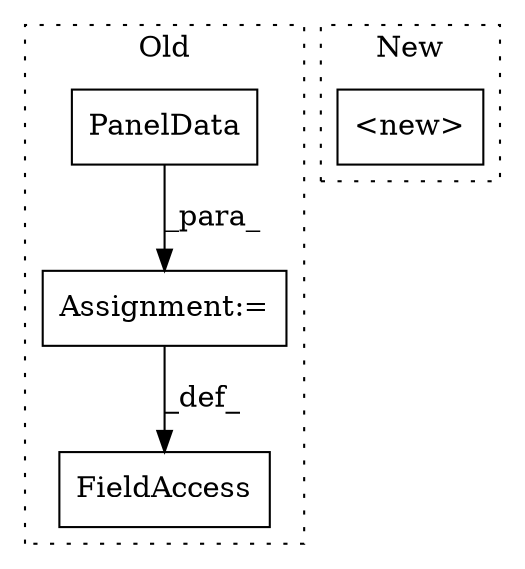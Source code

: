 digraph G {
subgraph cluster0 {
1 [label="PanelData" a="32" s="2539,2560" l="10,1" shape="box"];
3 [label="FieldAccess" a="22" s="2529" l="9" shape="box"];
4 [label="Assignment:=" a="7" s="2538" l="1" shape="box"];
label = "Old";
style="dotted";
}
subgraph cluster1 {
2 [label="<new>" a="46" s="17908,17927" l="6,2" shape="box"];
label = "New";
style="dotted";
}
1 -> 4 [label="_para_"];
4 -> 3 [label="_def_"];
}